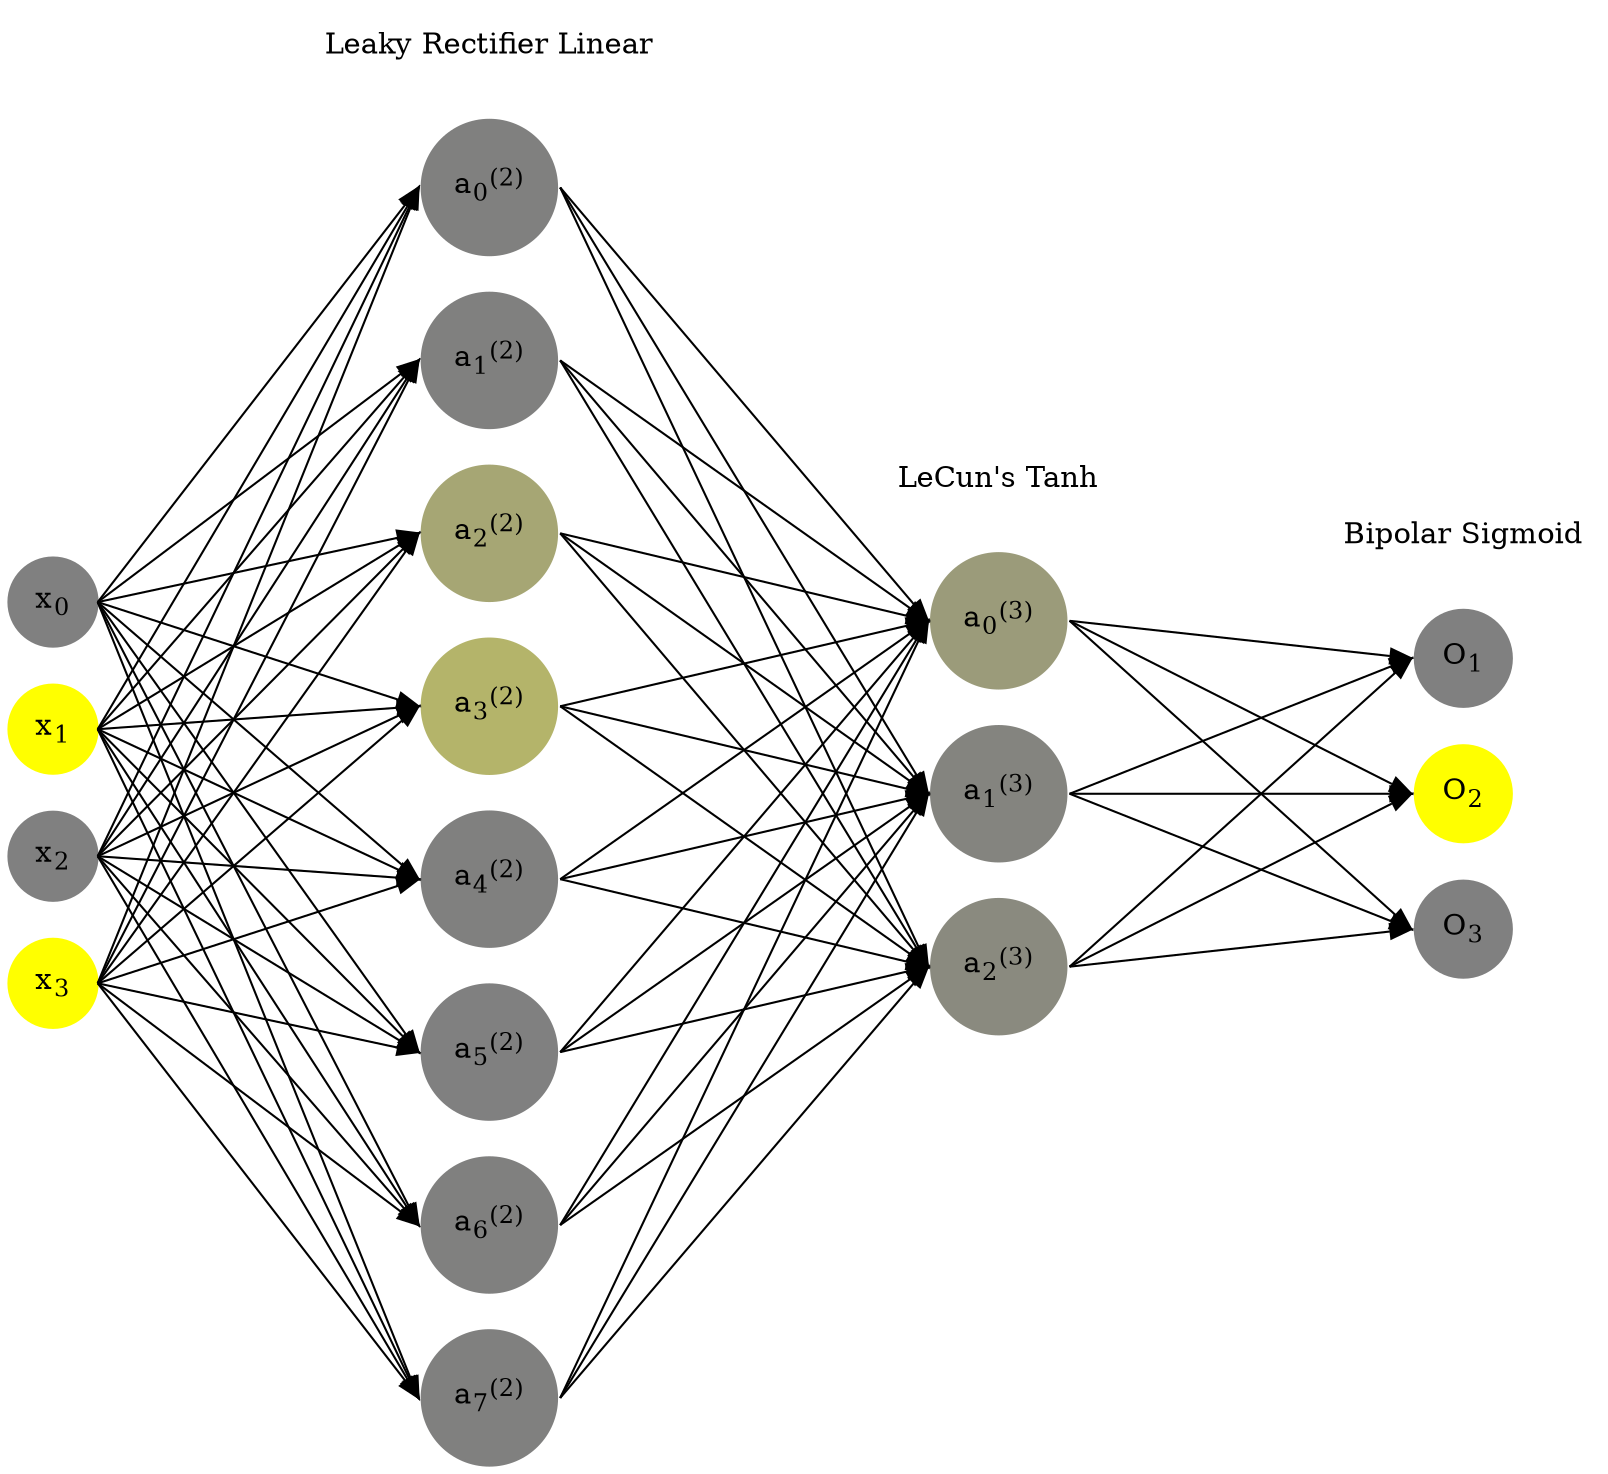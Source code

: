 digraph G {
	rankdir = LR;
	splines=false;
	edge[style=invis];
	ranksep= 1.4;
	{
	node [shape=circle, color="0.1667, 0.0, 0.5", style=filled, fillcolor="0.1667, 0.0, 0.5"];
	x0 [label=<x<sub>0</sub>>];
	}
	{
	node [shape=circle, color="0.1667, 1.0, 1.0", style=filled, fillcolor="0.1667, 1.0, 1.0"];
	x1 [label=<x<sub>1</sub>>];
	}
	{
	node [shape=circle, color="0.1667, 0.0, 0.5", style=filled, fillcolor="0.1667, 0.0, 0.5"];
	x2 [label=<x<sub>2</sub>>];
	}
	{
	node [shape=circle, color="0.1667, 1.0, 1.0", style=filled, fillcolor="0.1667, 1.0, 1.0"];
	x3 [label=<x<sub>3</sub>>];
	}
	{
	node [shape=circle, color="0.1667, 0.002399, 0.501200", style=filled, fillcolor="0.1667, 0.002399, 0.501200"];
	a02 [label=<a<sub>0</sub><sup>(2)</sup>>];
	}
	{
	node [shape=circle, color="0.1667, 0.001359, 0.500680", style=filled, fillcolor="0.1667, 0.001359, 0.500680"];
	a12 [label=<a<sub>1</sub><sup>(2)</sup>>];
	}
	{
	node [shape=circle, color="0.1667, 0.298892, 0.649446", style=filled, fillcolor="0.1667, 0.298892, 0.649446"];
	a22 [label=<a<sub>2</sub><sup>(2)</sup>>];
	}
	{
	node [shape=circle, color="0.1667, 0.411446, 0.705723", style=filled, fillcolor="0.1667, 0.411446, 0.705723"];
	a32 [label=<a<sub>3</sub><sup>(2)</sup>>];
	}
	{
	node [shape=circle, color="0.1667, 0.000004, 0.500002", style=filled, fillcolor="0.1667, 0.000004, 0.500002"];
	a42 [label=<a<sub>4</sub><sup>(2)</sup>>];
	}
	{
	node [shape=circle, color="0.1667, 0.000423, 0.500212", style=filled, fillcolor="0.1667, 0.000423, 0.500212"];
	a52 [label=<a<sub>5</sub><sup>(2)</sup>>];
	}
	{
	node [shape=circle, color="0.1667, 0.001543, 0.500771", style=filled, fillcolor="0.1667, 0.001543, 0.500771"];
	a62 [label=<a<sub>6</sub><sup>(2)</sup>>];
	}
	{
	node [shape=circle, color="0.1667, 0.000348, 0.500174", style=filled, fillcolor="0.1667, 0.000348, 0.500174"];
	a72 [label=<a<sub>7</sub><sup>(2)</sup>>];
	}
	{
	node [shape=circle, color="0.1667, 0.211539, 0.605769", style=filled, fillcolor="0.1667, 0.211539, 0.605769"];
	a03 [label=<a<sub>0</sub><sup>(3)</sup>>];
	}
	{
	node [shape=circle, color="0.1667, 0.032675, 0.516338", style=filled, fillcolor="0.1667, 0.032675, 0.516338"];
	a13 [label=<a<sub>1</sub><sup>(3)</sup>>];
	}
	{
	node [shape=circle, color="0.1667, 0.083262, 0.541631", style=filled, fillcolor="0.1667, 0.083262, 0.541631"];
	a23 [label=<a<sub>2</sub><sup>(3)</sup>>];
	}
	{
	node [shape=circle, color="0.1667, 0.0, 0.5", style=filled, fillcolor="0.1667, 0.0, 0.5"];
	O1 [label=<O<sub>1</sub>>];
	}
	{
	node [shape=circle, color="0.1667, 1.0, 1.0", style=filled, fillcolor="0.1667, 1.0, 1.0"];
	O2 [label=<O<sub>2</sub>>];
	}
	{
	node [shape=circle, color="0.1667, 0.0, 0.5", style=filled, fillcolor="0.1667, 0.0, 0.5"];
	O3 [label=<O<sub>3</sub>>];
	}
	{
	rank=same;
	x0->x1->x2->x3;
	}
	{
	rank=same;
	a02->a12->a22->a32->a42->a52->a62->a72;
	}
	{
	rank=same;
	a03->a13->a23;
	}
	{
	rank=same;
	O1->O2->O3;
	}
	l1 [shape=plaintext,label="Leaky Rectifier Linear"];
	l1->a02;
	{rank=same; l1;a02};
	l2 [shape=plaintext,label="LeCun's Tanh"];
	l2->a03;
	{rank=same; l2;a03};
	l3 [shape=plaintext,label="Bipolar Sigmoid"];
	l3->O1;
	{rank=same; l3;O1};
edge[style=solid, tailport=e, headport=w];
	{x0;x1;x2;x3} -> {a02;a12;a22;a32;a42;a52;a62;a72};
	{a02;a12;a22;a32;a42;a52;a62;a72} -> {a03;a13;a23};
	{a03;a13;a23} -> {O1,O2,O3};
}